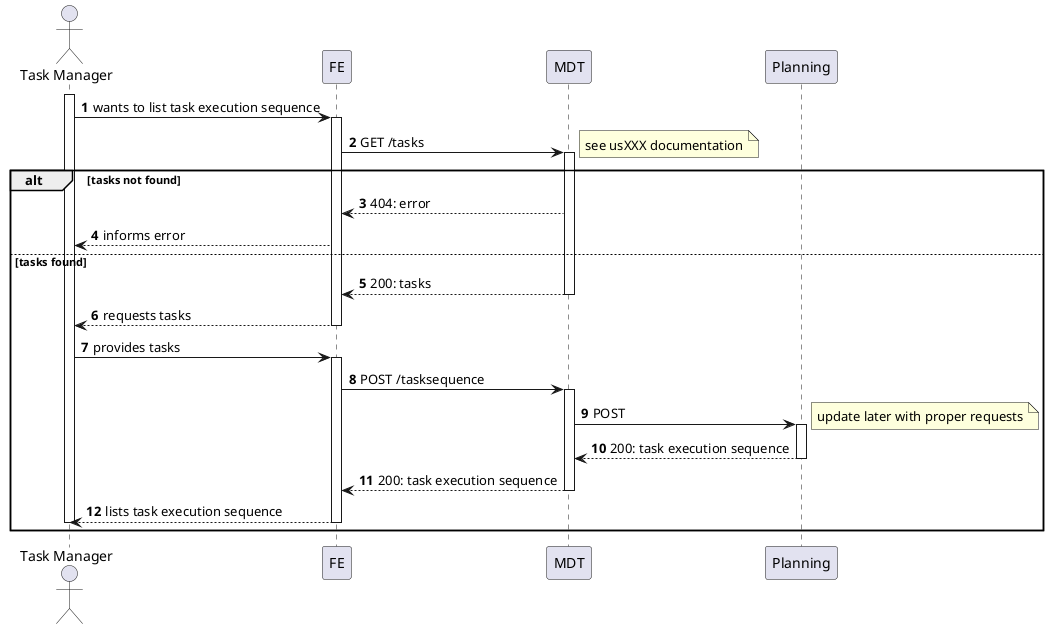 @startuml
autonumber

actor "Task Manager" as usr

participant "FE" as ui
participant "MDT" as md
participant "Planning" as plan

activate usr
    usr -> ui : wants to list task execution sequence
    activate ui
        ' should only get approved tasks
        ui -> md : GET /tasks
    alt tasks not found
            activate md
                note right : see usXXX documentation
                md --> ui : 404: error
                ui --> usr : informs error

        else tasks found
            md --> ui : 200: tasks
            deactivate md
            ui --> usr : requests tasks
        deactivate ui

        usr -> ui : provides tasks
        activate ui
            ui -> md : POST /tasksequence
            activate md
                md -> plan : POST
                activate plan

                note right : update later with proper requests
                    plan --> md : 200: task execution sequence
                deactivate plan
                md --> ui : 200: task execution sequence
            deactivate md
        ui --> usr : lists task execution sequence
    deactivate ui
deactivate usr

end
@enduml
